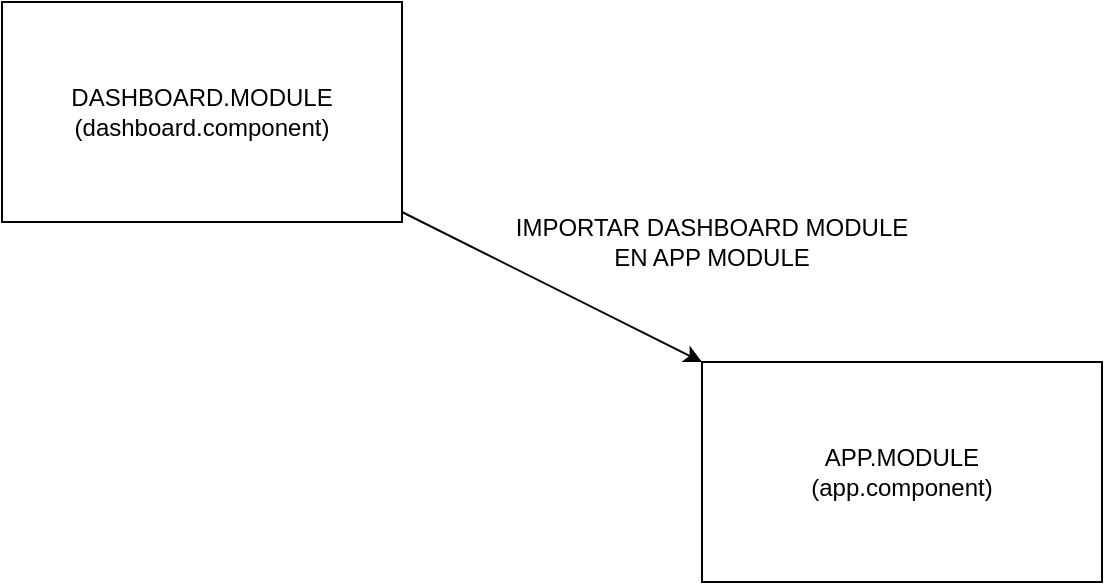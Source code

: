 <mxfile>
    <diagram id="7zyF84ElW5uHt0m6Rt2u" name="Page-1">
        <mxGraphModel dx="628" dy="431" grid="1" gridSize="10" guides="1" tooltips="1" connect="1" arrows="1" fold="1" page="1" pageScale="1" pageWidth="827" pageHeight="1169" math="0" shadow="0">
            <root>
                <mxCell id="0"/>
                <mxCell id="1" parent="0"/>
                <mxCell id="2" value="APP.MODULE&lt;br&gt;(app.component)" style="rounded=0;whiteSpace=wrap;html=1;" vertex="1" parent="1">
                    <mxGeometry x="380" y="200" width="200" height="110" as="geometry"/>
                </mxCell>
                <mxCell id="4" style="edgeStyle=none;html=1;entryX=0;entryY=0;entryDx=0;entryDy=0;" edge="1" parent="1" source="3" target="2">
                    <mxGeometry relative="1" as="geometry"/>
                </mxCell>
                <mxCell id="3" value="DASHBOARD.MODULE&lt;br&gt;(dashboard.component)" style="rounded=0;whiteSpace=wrap;html=1;" vertex="1" parent="1">
                    <mxGeometry x="30" y="20" width="200" height="110" as="geometry"/>
                </mxCell>
                <mxCell id="5" value="IMPORTAR DASHBOARD MODULE&lt;br&gt;EN APP MODULE" style="text;html=1;strokeColor=none;fillColor=none;align=center;verticalAlign=middle;whiteSpace=wrap;rounded=0;" vertex="1" parent="1">
                    <mxGeometry x="280" y="120" width="210" height="40" as="geometry"/>
                </mxCell>
            </root>
        </mxGraphModel>
    </diagram>
</mxfile>

